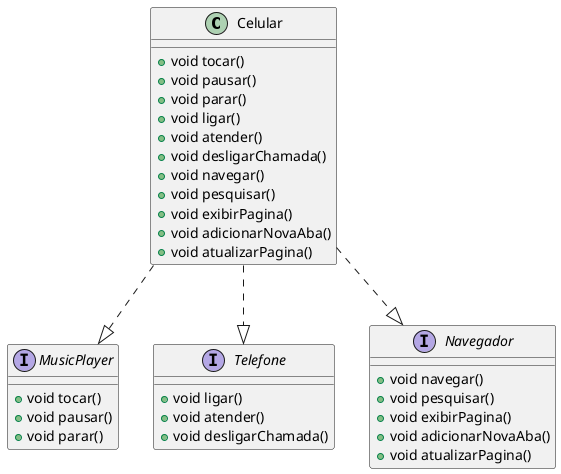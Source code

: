 @startuml iphone_com_uml

class Celular {
    + void tocar()
    + void pausar()
    + void parar()
    + void ligar()
    + void atender()
    + void desligarChamada()
    + void navegar()
    + void pesquisar()
    + void exibirPagina()
    + void adicionarNovaAba()
    + void atualizarPagina()
}

interface MusicPlayer {
    + void tocar()
    + void pausar()
    + void parar()
}

interface Telefone {
    + void ligar()
    + void atender()
    + void desligarChamada()
}

interface Navegador {
    + void navegar()
    + void pesquisar()
    + void exibirPagina()
    + void adicionarNovaAba()
    + void atualizarPagina()
}

Celular ..|> MusicPlayer
Celular ..|> Telefone
Celular ..|> Navegador

@enduml


